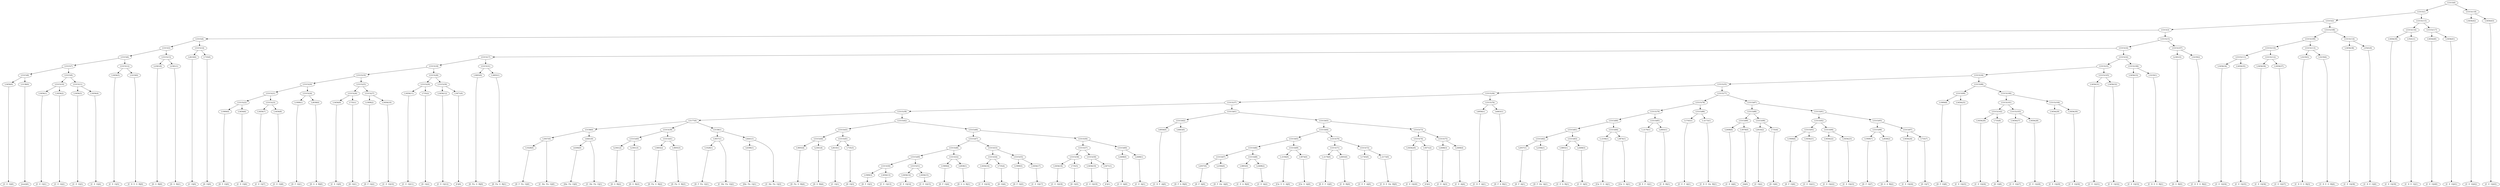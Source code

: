 digraph sample{
"L3456(0)"->"[C  E  G](0)"
"L3138(0)"->"[rest](0)"
"L5315(8)"->"L3456(0)"
"L5315(8)"->"L3138(0)"
"L3456(1)"->"[C  E  G](1)"
"L3456(2)"->"[C  E  G](2)"
"L5315(10)"->"L3456(1)"
"L5315(10)"->"L3456(2)"
"L3456(3)"->"[C  E  G](3)"
"L3456(4)"->"[C  E  G](4)"
"L5315(11)"->"L3456(3)"
"L5315(11)"->"L3456(4)"
"L5315(9)"->"L5315(10)"
"L5315(9)"->"L5315(11)"
"L5315(7)"->"L5315(8)"
"L5315(7)"->"L5315(9)"
"L3456(5)"->"[C  E  G](5)"
"L3219(0)"->"[C  D  E  G  B](0)"
"L5315(12)"->"L3456(5)"
"L5315(12)"->"L3219(0)"
"L5315(6)"->"L5315(7)"
"L5315(6)"->"L5315(12)"
"L2361(0)"->"[D  G  B](0)"
"L2361(1)"->"[D  G  B](1)"
"L5315(13)"->"L2361(0)"
"L5315(13)"->"L2361(1)"
"L5315(5)"->"L5315(6)"
"L5315(5)"->"L5315(13)"
"L2610(0)"->"[C  G](0)"
"L735(0)"->"[D  G](0)"
"L5315(14)"->"L2610(0)"
"L5315(14)"->"L735(0)"
"L5315(4)"->"L5315(5)"
"L5315(4)"->"L5315(14)"
"L1909(0)"->"[D  F  G](0)"
"L3456(6)"->"[C  E  G](6)"
"L5315(22)"->"L1909(0)"
"L5315(22)"->"L3456(6)"
"L3456(7)"->"[C  E  G](7)"
"L3456(8)"->"[C  E  G](8)"
"L5315(23)"->"L3456(7)"
"L5315(23)"->"L3456(8)"
"L5315(21)"->"L5315(22)"
"L5315(21)"->"L5315(23)"
"L1909(1)"->"[D  F  G](1)"
"L2838(0)"->"[D  G  A  B](0)"
"L5315(24)"->"L1909(1)"
"L5315(24)"->"L2838(0)"
"L5315(20)"->"L5315(21)"
"L5315(20)"->"L5315(24)"
"L3456(9)"->"[C  E  G](9)"
"L735(1)"->"[D  G](1)"
"L5315(26)"->"L3456(9)"
"L5315(26)"->"L735(1)"
"L1909(2)"->"[D  F  G](2)"
"L3456(10)"->"[C  E  G](10)"
"L5315(27)"->"L1909(2)"
"L5315(27)"->"L3456(10)"
"L5315(25)"->"L5315(26)"
"L5315(25)"->"L5315(27)"
"L5315(19)"->"L5315(20)"
"L5315(19)"->"L5315(25)"
"L3456(11)"->"[C  E  G](11)"
"L735(2)"->"[D  G](2)"
"L5315(29)"->"L3456(11)"
"L5315(29)"->"L735(2)"
"L3456(12)"->"[C  E  G](12)"
"L3471(0)"->"[C](0)"
"L5315(30)"->"L3456(12)"
"L5315(30)"->"L3471(0)"
"L5315(28)"->"L5315(29)"
"L5315(28)"->"L5315(30)"
"L5315(18)"->"L5315(19)"
"L5315(18)"->"L5315(28)"
"L3693(0)"->"[D  Fis  G  B](0)"
"L3693(1)"->"[D  Fis  G  B](1)"
"L5315(31)"->"L3693(0)"
"L5315(31)"->"L3693(1)"
"L5315(17)"->"L5315(18)"
"L5315(17)"->"L5315(31)"
"L1028(0)"->"[D  F  Fis  G](0)"
"L3057(0)"->"L1028(0)"
"L3057(0)"->"[C  Dis  Fis  G](0)"
"L4306(0)"->"[Dis  Fis  G](0)"
"L4441(0)"->"L4306(0)"
"L4441(0)"->"[C  Dis  Fis  G](1)"
"L5158(0)"->"L3057(0)"
"L5158(0)"->"L4441(0)"
"L2361(2)"->"[D  G  B](2)"
"L2361(3)"->"[D  G  B](3)"
"L5315(40)"->"L2361(2)"
"L5315(40)"->"L2361(3)"
"L3693(2)"->"[D  Fis  G  B](2)"
"L3693(3)"->"[D  Fis  G  B](3)"
"L5315(41)"->"L3693(2)"
"L5315(41)"->"L3693(3)"
"L5315(39)"->"L5315(40)"
"L5315(39)"->"L5315(41)"
"L1028(1)"->"[D  F  Fis  G](1)"
"L3057(1)"->"L1028(1)"
"L3057(1)"->"[C  Dis  Fis  G](2)"
"L4306(1)"->"[Dis  Fis  G](1)"
"L4441(1)"->"L4306(1)"
"L4441(1)"->"[C  Dis  Fis  G](3)"
"L5158(1)"->"L3057(1)"
"L5158(1)"->"L4441(1)"
"L5177(0)"->"L5158(0)"
"L5177(0)"->"L5315(39)"
"L5177(0)"->"L5158(1)"
"L3693(4)"->"[D  Fis  G  B](4)"
"L2361(4)"->"[D  G  B](4)"
"L5315(44)"->"L3693(4)"
"L5315(44)"->"L2361(4)"
"L2610(1)"->"[C  G](1)"
"L735(3)"->"[D  G](3)"
"L5315(45)"->"L2610(1)"
"L5315(45)"->"L735(3)"
"L5315(43)"->"L5315(44)"
"L5315(43)"->"L5315(45)"
"L1909(3)"->"[D  F  G](3)"
"L3456(13)"->"[C  E  G](13)"
"L5315(50)"->"L1909(3)"
"L5315(50)"->"L3456(13)"
"L3456(14)"->"[C  E  G](14)"
"L3456(15)"->"[C  E  G](15)"
"L5315(51)"->"L3456(14)"
"L5315(51)"->"L3456(15)"
"L5315(49)"->"L5315(50)"
"L5315(49)"->"L5315(51)"
"L1909(4)"->"[D  F  G](4)"
"L2838(1)"->"[D  G  A  B](1)"
"L5315(52)"->"L1909(4)"
"L5315(52)"->"L2838(1)"
"L5315(48)"->"L5315(49)"
"L5315(48)"->"L5315(52)"
"L3456(16)"->"[C  E  G](16)"
"L735(4)"->"[D  G](4)"
"L5315(54)"->"L3456(16)"
"L5315(54)"->"L735(4)"
"L1909(5)"->"[D  F  G](5)"
"L3456(17)"->"[C  E  G](17)"
"L5315(55)"->"L1909(5)"
"L5315(55)"->"L3456(17)"
"L5315(53)"->"L5315(54)"
"L5315(53)"->"L5315(55)"
"L5315(47)"->"L5315(48)"
"L5315(47)"->"L5315(53)"
"L3456(18)"->"[C  E  G](18)"
"L735(5)"->"[D  G](5)"
"L5315(58)"->"L3456(18)"
"L5315(58)"->"L735(5)"
"L3456(19)"->"[C  E  G](19)"
"L3471(1)"->"[C](1)"
"L5315(59)"->"L3456(19)"
"L5315(59)"->"L3471(1)"
"L5315(57)"->"L5315(58)"
"L5315(57)"->"L5315(59)"
"L2408(0)"->"[C  E  A](0)"
"L2408(1)"->"[C  E  A](1)"
"L5315(60)"->"L2408(0)"
"L5315(60)"->"L2408(1)"
"L5315(56)"->"L5315(57)"
"L5315(56)"->"L5315(60)"
"L5315(46)"->"L5315(47)"
"L5315(46)"->"L5315(56)"
"L5315(42)"->"L5315(43)"
"L5315(42)"->"L5315(46)"
"L5315(38)"->"L5177(0)"
"L5315(38)"->"L5315(42)"
"L4956(0)"->"[C  D  F  A](0)"
"L4463(0)"->"[D  F  A  B](0)"
"L5315(62)"->"L4956(0)"
"L5315(62)"->"L4463(0)"
"L2057(0)"->"[D  F  A](0)"
"L2394(0)"->"[D  F  Gis  A](0)"
"L5315(67)"->"L2057(0)"
"L5315(67)"->"L2394(0)"
"L3893(0)"->"[C  E  A  B](0)"
"L2408(2)"->"[C  E  A](2)"
"L5315(68)"->"L3893(0)"
"L5315(68)"->"L2408(2)"
"L5315(66)"->"L5315(67)"
"L5315(66)"->"L5315(68)"
"L-2194(0)"->"[Cis  E  G  A](0)"
"L3874(0)"->"[Cis  G  A](0)"
"L5315(69)"->"L-2194(0)"
"L5315(69)"->"L3874(0)"
"L5315(65)"->"L5315(66)"
"L5315(65)"->"L5315(69)"
"L-2176(0)"->"[D  E  F  G](0)"
"L2693(0)"->"[C  D  B](0)"
"L5315(71)"->"L-2176(0)"
"L5315(71)"->"L2693(0)"
"L1745(0)"->"[C  E  F  A](0)"
"L-2173(0)"->"[C  D  E  Gis  B](0)"
"L5315(72)"->"L1745(0)"
"L5315(72)"->"L-2173(0)"
"L5315(70)"->"L5315(71)"
"L5315(70)"->"L5315(72)"
"L5315(64)"->"L5315(65)"
"L5315(64)"->"L5315(70)"
"L3456(20)"->"[C  E  G](20)"
"L3471(2)"->"[C](2)"
"L5315(74)"->"L3456(20)"
"L5315(74)"->"L3471(2)"
"L2408(3)"->"[C  E  A](3)"
"L2408(4)"->"[C  E  A](4)"
"L5315(75)"->"L2408(3)"
"L5315(75)"->"L2408(4)"
"L5315(73)"->"L5315(74)"
"L5315(73)"->"L5315(75)"
"L5315(63)"->"L5315(64)"
"L5315(63)"->"L5315(73)"
"L5315(61)"->"L5315(62)"
"L5315(61)"->"L5315(63)"
"L5315(37)"->"L5315(38)"
"L5315(37)"->"L5315(61)"
"L4956(1)"->"[C  D  F  A](1)"
"L4463(1)"->"[D  F  A  B](1)"
"L5315(76)"->"L4956(1)"
"L5315(76)"->"L4463(1)"
"L5315(36)"->"L5315(37)"
"L5315(36)"->"L5315(76)"
"L2057(1)"->"[D  F  A](1)"
"L2394(1)"->"[D  F  Gis  A](1)"
"L5315(82)"->"L2057(1)"
"L5315(82)"->"L2394(1)"
"L3893(1)"->"[C  E  A  B](1)"
"L2408(5)"->"[C  E  A](5)"
"L5315(83)"->"L3893(1)"
"L5315(83)"->"L2408(5)"
"L5315(81)"->"L5315(82)"
"L5315(81)"->"L5315(83)"
"L-2194(1)"->"[Cis  E  G  A](1)"
"L3874(1)"->"[Cis  G  A](1)"
"L5315(84)"->"L-2194(1)"
"L5315(84)"->"L3874(1)"
"L5315(80)"->"L5315(81)"
"L5315(80)"->"L5315(84)"
"L-2176(1)"->"[D  E  F  G](1)"
"L2693(1)"->"[C  D  B](1)"
"L5315(85)"->"L-2176(1)"
"L5315(85)"->"L2693(1)"
"L5315(79)"->"L5315(80)"
"L5315(79)"->"L5315(85)"
"L1745(1)"->"[C  E  F  A](1)"
"L-2173(1)"->"[C  D  E  Gis  B](1)"
"L5315(86)"->"L1745(1)"
"L5315(86)"->"L-2173(1)"
"L5315(78)"->"L5315(79)"
"L5315(78)"->"L5315(86)"
"L2408(6)"->"[C  E  A](6)"
"L3978(0)"->"[A](0)"
"L5315(89)"->"L2408(6)"
"L5315(89)"->"L3978(0)"
"L2610(2)"->"[C  G](2)"
"L735(6)"->"[D  G](6)"
"L5315(90)"->"L2610(2)"
"L5315(90)"->"L735(6)"
"L5315(88)"->"L5315(89)"
"L5315(88)"->"L5315(90)"
"L1909(6)"->"[D  F  G](6)"
"L3456(21)"->"[C  E  G](21)"
"L5315(93)"->"L1909(6)"
"L5315(93)"->"L3456(21)"
"L3456(22)"->"[C  E  G](22)"
"L3456(23)"->"[C  E  G](23)"
"L5315(94)"->"L3456(22)"
"L5315(94)"->"L3456(23)"
"L5315(92)"->"L5315(93)"
"L5315(92)"->"L5315(94)"
"L1909(7)"->"[D  F  G](7)"
"L2838(2)"->"[D  G  A  B](2)"
"L5315(96)"->"L1909(7)"
"L5315(96)"->"L2838(2)"
"L3456(24)"->"[C  E  G](24)"
"L735(7)"->"[D  G](7)"
"L5315(97)"->"L3456(24)"
"L5315(97)"->"L735(7)"
"L5315(95)"->"L5315(96)"
"L5315(95)"->"L5315(97)"
"L5315(91)"->"L5315(92)"
"L5315(91)"->"L5315(95)"
"L5315(87)"->"L5315(88)"
"L5315(87)"->"L5315(91)"
"L5315(77)"->"L5315(78)"
"L5315(77)"->"L5315(87)"
"L5315(35)"->"L5315(36)"
"L5315(35)"->"L5315(77)"
"L1909(8)"->"[D  F  G](8)"
"L3456(25)"->"[C  E  G](25)"
"L5315(99)"->"L1909(8)"
"L5315(99)"->"L3456(25)"
"L3456(26)"->"[C  E  G](26)"
"L735(8)"->"[D  G](8)"
"L5315(102)"->"L3456(26)"
"L5315(102)"->"L735(8)"
"L3456(27)"->"[C  E  G](27)"
"L3456(28)"->"[C  E  G](28)"
"L5315(103)"->"L3456(27)"
"L5315(103)"->"L3456(28)"
"L5315(101)"->"L5315(102)"
"L5315(101)"->"L5315(103)"
"L3456(29)"->"[C  E  G](29)"
"L3456(30)"->"[C  E  G](30)"
"L5315(104)"->"L3456(29)"
"L5315(104)"->"L3456(30)"
"L5315(100)"->"L5315(101)"
"L5315(100)"->"L5315(104)"
"L5315(98)"->"L5315(99)"
"L5315(98)"->"L5315(100)"
"L5315(34)"->"L5315(35)"
"L5315(34)"->"L5315(98)"
"L3456(31)"->"[C  E  G](31)"
"L3456(32)"->"[C  E  G](32)"
"L5315(105)"->"L3456(31)"
"L5315(105)"->"L3456(32)"
"L5315(33)"->"L5315(34)"
"L5315(33)"->"L5315(105)"
"L3456(33)"->"[C  E  G](33)"
"L3219(1)"->"[C  D  E  G  B](1)"
"L5315(106)"->"L3456(33)"
"L5315(106)"->"L3219(1)"
"L5315(32)"->"L5315(33)"
"L5315(32)"->"L5315(106)"
"L5315(16)"->"L5315(17)"
"L5315(16)"->"L5315(32)"
"L2361(5)"->"[D  G  B](5)"
"L3219(2)"->"[C  D  E  G  B](2)"
"L5315(107)"->"L2361(5)"
"L5315(107)"->"L3219(2)"
"L5315(15)"->"L5315(16)"
"L5315(15)"->"L5315(107)"
"L5315(3)"->"L5315(4)"
"L5315(3)"->"L5315(15)"
"L3456(34)"->"[C  E  G](34)"
"L3456(35)"->"[C  E  G](35)"
"L5315(111)"->"L3456(34)"
"L5315(111)"->"L3456(35)"
"L3456(36)"->"[C  E  G](36)"
"L3456(37)"->"[C  E  G](37)"
"L5315(112)"->"L3456(36)"
"L5315(112)"->"L3456(37)"
"L5315(110)"->"L5315(111)"
"L5315(110)"->"L5315(112)"
"L3219(3)"->"[C  D  E  G  B](3)"
"L3219(4)"->"[C  D  E  G  B](4)"
"L5315(113)"->"L3219(3)"
"L5315(113)"->"L3219(4)"
"L5315(109)"->"L5315(110)"
"L5315(109)"->"L5315(113)"
"L3456(38)"->"[C  E  G](38)"
"L3541(0)"->"[C  D  E  G](0)"
"L5315(114)"->"L3456(38)"
"L5315(114)"->"L3541(0)"
"L5315(108)"->"L5315(109)"
"L5315(108)"->"L5315(114)"
"L5315(2)"->"L5315(3)"
"L5315(2)"->"L5315(108)"
"L3456(39)"->"[C  E  G](39)"
"L3541(1)"->"[C  D  E  G](1)"
"L5315(116)"->"L3456(39)"
"L5315(116)"->"L3541(1)"
"L3456(40)"->"[C  E  G](40)"
"L3456(41)"->"[C  E  G](41)"
"L5315(117)"->"L3456(40)"
"L5315(117)"->"L3456(41)"
"L5315(115)"->"L5315(116)"
"L5315(115)"->"L5315(117)"
"L5315(1)"->"L5315(2)"
"L5315(1)"->"L5315(115)"
"L3456(42)"->"[C  E  G](42)"
"L3456(43)"->"[C  E  G](43)"
"L5315(118)"->"L3456(42)"
"L5315(118)"->"L3456(43)"
"L5315(0)"->"L5315(1)"
"L5315(0)"->"L5315(118)"
{rank = min; "L5315(0)"}
{rank = same; "L5315(1)"; "L5315(118)";}
{rank = same; "L5315(2)"; "L5315(115)"; "L3456(42)"; "L3456(43)";}
{rank = same; "L5315(3)"; "L5315(108)"; "L5315(116)"; "L5315(117)";}
{rank = same; "L5315(4)"; "L5315(15)"; "L5315(109)"; "L5315(114)"; "L3456(39)"; "L3541(1)"; "L3456(40)"; "L3456(41)";}
{rank = same; "L5315(5)"; "L5315(14)"; "L5315(16)"; "L5315(107)"; "L5315(110)"; "L5315(113)"; "L3456(38)"; "L3541(0)";}
{rank = same; "L5315(6)"; "L5315(13)"; "L2610(0)"; "L735(0)"; "L5315(17)"; "L5315(32)"; "L2361(5)"; "L3219(2)"; "L5315(111)"; "L5315(112)"; "L3219(3)"; "L3219(4)";}
{rank = same; "L5315(7)"; "L5315(12)"; "L2361(0)"; "L2361(1)"; "L5315(18)"; "L5315(31)"; "L5315(33)"; "L5315(106)"; "L3456(34)"; "L3456(35)"; "L3456(36)"; "L3456(37)";}
{rank = same; "L5315(8)"; "L5315(9)"; "L3456(5)"; "L3219(0)"; "L5315(19)"; "L5315(28)"; "L3693(0)"; "L3693(1)"; "L5315(34)"; "L5315(105)"; "L3456(33)"; "L3219(1)";}
{rank = same; "L3456(0)"; "L3138(0)"; "L5315(10)"; "L5315(11)"; "L5315(20)"; "L5315(25)"; "L5315(29)"; "L5315(30)"; "L5315(35)"; "L5315(98)"; "L3456(31)"; "L3456(32)";}
{rank = same; "L3456(1)"; "L3456(2)"; "L3456(3)"; "L3456(4)"; "L5315(21)"; "L5315(24)"; "L5315(26)"; "L5315(27)"; "L3456(11)"; "L735(2)"; "L3456(12)"; "L3471(0)"; "L5315(36)"; "L5315(77)"; "L5315(99)"; "L5315(100)";}
{rank = same; "L5315(22)"; "L5315(23)"; "L1909(1)"; "L2838(0)"; "L3456(9)"; "L735(1)"; "L1909(2)"; "L3456(10)"; "L5315(37)"; "L5315(76)"; "L5315(78)"; "L5315(87)"; "L1909(8)"; "L3456(25)"; "L5315(101)"; "L5315(104)";}
{rank = same; "L1909(0)"; "L3456(6)"; "L3456(7)"; "L3456(8)"; "L5315(38)"; "L5315(61)"; "L4956(1)"; "L4463(1)"; "L5315(79)"; "L5315(86)"; "L5315(88)"; "L5315(91)"; "L5315(102)"; "L5315(103)"; "L3456(29)"; "L3456(30)";}
{rank = same; "L5177(0)"; "L5315(42)"; "L5315(62)"; "L5315(63)"; "L5315(80)"; "L5315(85)"; "L1745(1)"; "L-2173(1)"; "L5315(89)"; "L5315(90)"; "L5315(92)"; "L5315(95)"; "L3456(26)"; "L735(8)"; "L3456(27)"; "L3456(28)";}
{rank = same; "L5158(0)"; "L5315(39)"; "L5158(1)"; "L5315(43)"; "L5315(46)"; "L4956(0)"; "L4463(0)"; "L5315(64)"; "L5315(73)"; "L5315(81)"; "L5315(84)"; "L-2176(1)"; "L2693(1)"; "L2408(6)"; "L3978(0)"; "L2610(2)"; "L735(6)"; "L5315(93)"; "L5315(94)"; "L5315(96)"; "L5315(97)";}
{rank = same; "L3057(0)"; "L4441(0)"; "L5315(40)"; "L5315(41)"; "L3057(1)"; "L4441(1)"; "L5315(44)"; "L5315(45)"; "L5315(47)"; "L5315(56)"; "L5315(65)"; "L5315(70)"; "L5315(74)"; "L5315(75)"; "L5315(82)"; "L5315(83)"; "L-2194(1)"; "L3874(1)"; "L1909(6)"; "L3456(21)"; "L3456(22)"; "L3456(23)"; "L1909(7)"; "L2838(2)"; "L3456(24)"; "L735(7)";}
{rank = same; "L1028(0)"; "L4306(0)"; "L2361(2)"; "L2361(3)"; "L3693(2)"; "L3693(3)"; "L1028(1)"; "L4306(1)"; "L3693(4)"; "L2361(4)"; "L2610(1)"; "L735(3)"; "L5315(48)"; "L5315(53)"; "L5315(57)"; "L5315(60)"; "L5315(66)"; "L5315(69)"; "L5315(71)"; "L5315(72)"; "L3456(20)"; "L3471(2)"; "L2408(3)"; "L2408(4)"; "L2057(1)"; "L2394(1)"; "L3893(1)"; "L2408(5)";}
{rank = same; "L5315(49)"; "L5315(52)"; "L5315(54)"; "L5315(55)"; "L5315(58)"; "L5315(59)"; "L2408(0)"; "L2408(1)"; "L5315(67)"; "L5315(68)"; "L-2194(0)"; "L3874(0)"; "L-2176(0)"; "L2693(0)"; "L1745(0)"; "L-2173(0)";}
{rank = same; "L5315(50)"; "L5315(51)"; "L1909(4)"; "L2838(1)"; "L3456(16)"; "L735(4)"; "L1909(5)"; "L3456(17)"; "L3456(18)"; "L735(5)"; "L3456(19)"; "L3471(1)"; "L2057(0)"; "L2394(0)"; "L3893(0)"; "L2408(2)";}
{rank = same; "L1909(3)"; "L3456(13)"; "L3456(14)"; "L3456(15)";}
{rank = max; "[A](0)"; "[C  D  B](0)"; "[C  D  B](1)"; "[C  D  E  G  B](0)"; "[C  D  E  G  B](1)"; "[C  D  E  G  B](2)"; "[C  D  E  G  B](3)"; "[C  D  E  G  B](4)"; "[C  D  E  G](0)"; "[C  D  E  G](1)"; "[C  D  E  Gis  B](0)"; "[C  D  E  Gis  B](1)"; "[C  D  F  A](0)"; "[C  D  F  A](1)"; "[C  Dis  Fis  G](0)"; "[C  Dis  Fis  G](1)"; "[C  Dis  Fis  G](2)"; "[C  Dis  Fis  G](3)"; "[C  E  A  B](0)"; "[C  E  A  B](1)"; "[C  E  A](0)"; "[C  E  A](1)"; "[C  E  A](2)"; "[C  E  A](3)"; "[C  E  A](4)"; "[C  E  A](5)"; "[C  E  A](6)"; "[C  E  F  A](0)"; "[C  E  F  A](1)"; "[C  E  G](0)"; "[C  E  G](1)"; "[C  E  G](10)"; "[C  E  G](11)"; "[C  E  G](12)"; "[C  E  G](13)"; "[C  E  G](14)"; "[C  E  G](15)"; "[C  E  G](16)"; "[C  E  G](17)"; "[C  E  G](18)"; "[C  E  G](19)"; "[C  E  G](2)"; "[C  E  G](20)"; "[C  E  G](21)"; "[C  E  G](22)"; "[C  E  G](23)"; "[C  E  G](24)"; "[C  E  G](25)"; "[C  E  G](26)"; "[C  E  G](27)"; "[C  E  G](28)"; "[C  E  G](29)"; "[C  E  G](3)"; "[C  E  G](30)"; "[C  E  G](31)"; "[C  E  G](32)"; "[C  E  G](33)"; "[C  E  G](34)"; "[C  E  G](35)"; "[C  E  G](36)"; "[C  E  G](37)"; "[C  E  G](38)"; "[C  E  G](39)"; "[C  E  G](4)"; "[C  E  G](40)"; "[C  E  G](41)"; "[C  E  G](42)"; "[C  E  G](43)"; "[C  E  G](5)"; "[C  E  G](6)"; "[C  E  G](7)"; "[C  E  G](8)"; "[C  E  G](9)"; "[C  G](0)"; "[C  G](1)"; "[C  G](2)"; "[C](0)"; "[C](1)"; "[C](2)"; "[Cis  E  G  A](0)"; "[Cis  E  G  A](1)"; "[Cis  G  A](0)"; "[Cis  G  A](1)"; "[D  E  F  G](0)"; "[D  E  F  G](1)"; "[D  F  A  B](0)"; "[D  F  A  B](1)"; "[D  F  A](0)"; "[D  F  A](1)"; "[D  F  Fis  G](0)"; "[D  F  Fis  G](1)"; "[D  F  G](0)"; "[D  F  G](1)"; "[D  F  G](2)"; "[D  F  G](3)"; "[D  F  G](4)"; "[D  F  G](5)"; "[D  F  G](6)"; "[D  F  G](7)"; "[D  F  G](8)"; "[D  F  Gis  A](0)"; "[D  F  Gis  A](1)"; "[D  Fis  G  B](0)"; "[D  Fis  G  B](1)"; "[D  Fis  G  B](2)"; "[D  Fis  G  B](3)"; "[D  Fis  G  B](4)"; "[D  G  A  B](0)"; "[D  G  A  B](1)"; "[D  G  A  B](2)"; "[D  G  B](0)"; "[D  G  B](1)"; "[D  G  B](2)"; "[D  G  B](3)"; "[D  G  B](4)"; "[D  G  B](5)"; "[D  G](0)"; "[D  G](1)"; "[D  G](2)"; "[D  G](3)"; "[D  G](4)"; "[D  G](5)"; "[D  G](6)"; "[D  G](7)"; "[D  G](8)"; "[Dis  Fis  G](0)"; "[Dis  Fis  G](1)"; "[rest](0)";}
}